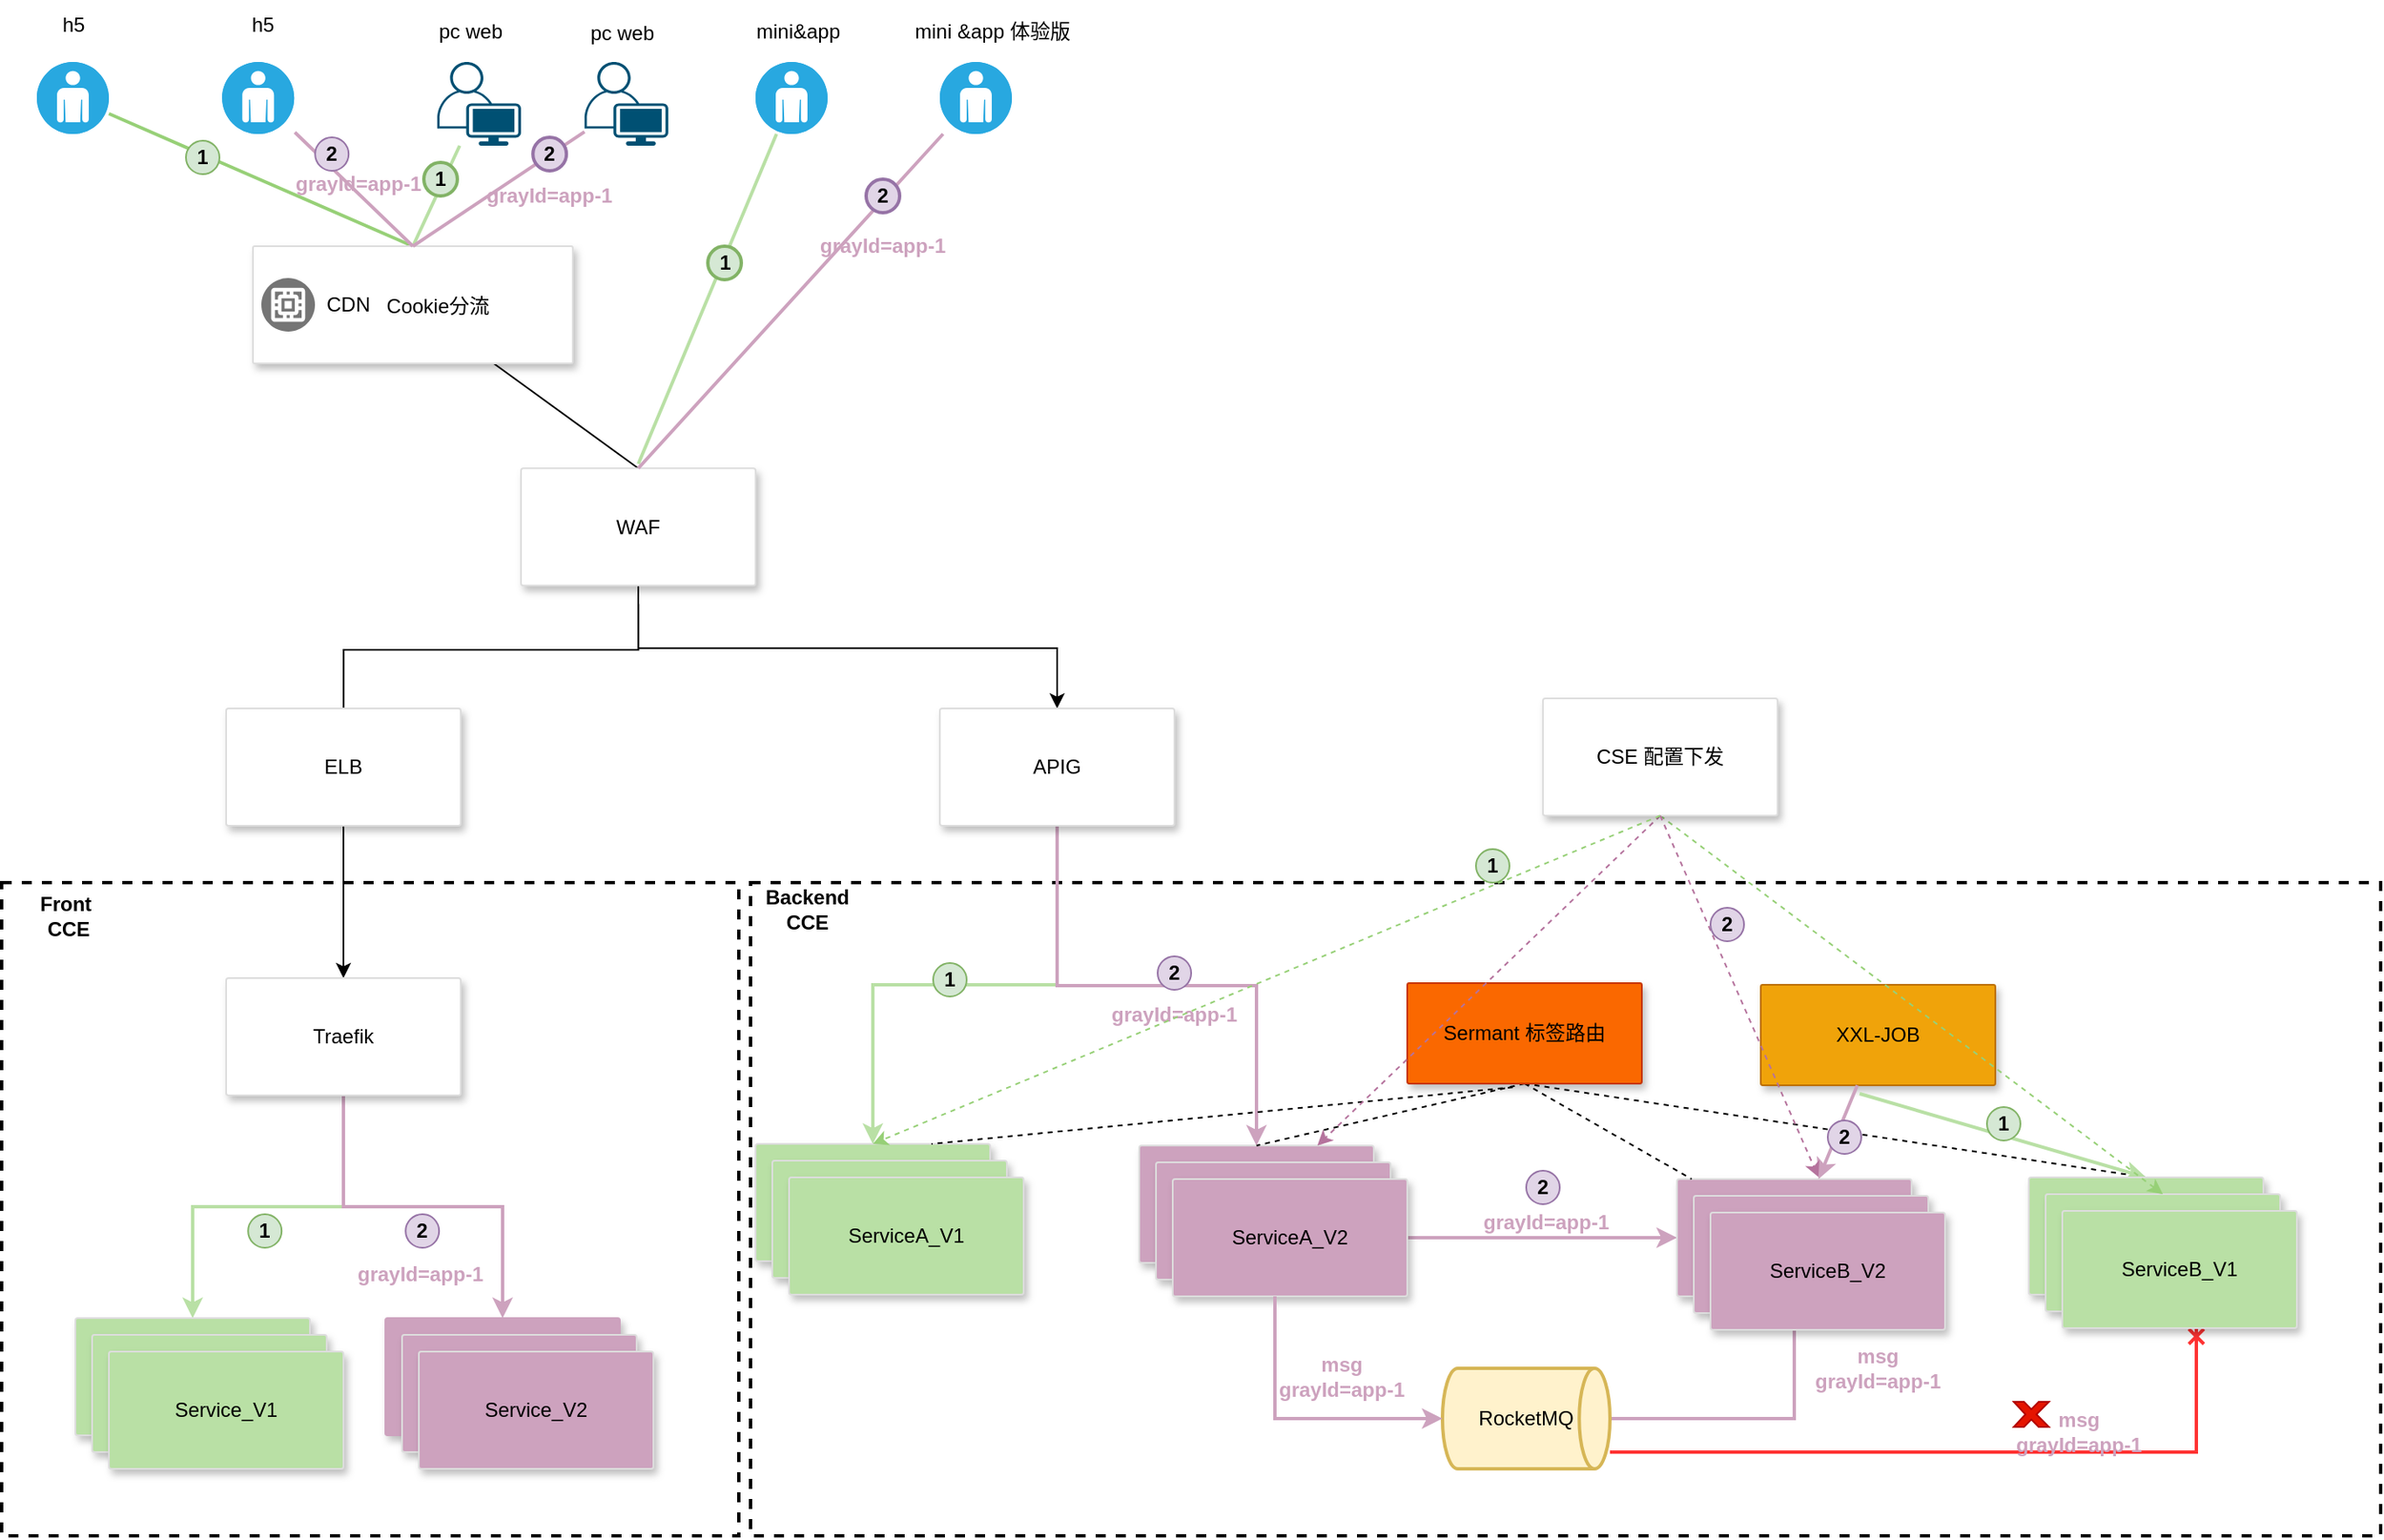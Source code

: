 <mxfile version="24.2.7" type="github">
  <diagram name="Page-1" id="tiHa4omzH0BSpX4AcXK8">
    <mxGraphModel dx="1060" dy="582" grid="1" gridSize="10" guides="1" tooltips="1" connect="1" arrows="1" fold="1" page="1" pageScale="1" pageWidth="850" pageHeight="1100" math="0" shadow="0">
      <root>
        <mxCell id="0" />
        <mxCell id="1" parent="0" />
        <mxCell id="6VxaLlo_b2UKYAiHiD4Z-92" value="" style="rounded=0;whiteSpace=wrap;html=1;dashed=1;strokeWidth=2;" vertex="1" parent="1">
          <mxGeometry x="467" y="530" width="973" height="390" as="geometry" />
        </mxCell>
        <mxCell id="6VxaLlo_b2UKYAiHiD4Z-131" value="XXL-JOB" style="whiteSpace=wrap;html=1;strokeColor=#BD7000;shadow=1;strokeWidth=1;rounded=1;arcSize=2;fillColor=#f0a30a;fontColor=#000000;" vertex="1" parent="1">
          <mxGeometry x="1070" y="591" width="140" height="60" as="geometry" />
        </mxCell>
        <mxCell id="6VxaLlo_b2UKYAiHiD4Z-86" value="" style="rounded=0;whiteSpace=wrap;html=1;dashed=1;strokeWidth=2;" vertex="1" parent="1">
          <mxGeometry x="20" y="530" width="440" height="390" as="geometry" />
        </mxCell>
        <mxCell id="6VxaLlo_b2UKYAiHiD4Z-48" style="rounded=0;orthogonalLoop=1;jettySize=auto;html=1;entryX=0.5;entryY=0;entryDx=0;entryDy=0;endArrow=none;endFill=0;strokeColor=#97D077;strokeWidth=2;" edge="1" parent="1" source="6VxaLlo_b2UKYAiHiD4Z-32" target="6VxaLlo_b2UKYAiHiD4Z-6">
          <mxGeometry relative="1" as="geometry" />
        </mxCell>
        <mxCell id="6VxaLlo_b2UKYAiHiD4Z-17" value="" style="rounded=0;orthogonalLoop=1;jettySize=auto;html=1;endArrow=none;endFill=0;entryX=0.5;entryY=0;entryDx=0;entryDy=0;" edge="1" parent="1" source="6VxaLlo_b2UKYAiHiD4Z-6" target="6VxaLlo_b2UKYAiHiD4Z-16">
          <mxGeometry relative="1" as="geometry" />
        </mxCell>
        <mxCell id="6VxaLlo_b2UKYAiHiD4Z-6" value="         Cookie分流" style="strokeColor=#dddddd;shadow=1;strokeWidth=1;rounded=1;absoluteArcSize=1;arcSize=2;" vertex="1" parent="1">
          <mxGeometry x="170" y="150" width="190.9" height="70" as="geometry" />
        </mxCell>
        <mxCell id="6VxaLlo_b2UKYAiHiD4Z-7" value="CDN" style="sketch=0;dashed=0;connectable=0;html=1;fillColor=#757575;strokeColor=none;shape=mxgraph.gcp2.google_network_edge_cache;part=1;labelPosition=right;verticalLabelPosition=middle;align=left;verticalAlign=middle;spacingLeft=5;fontSize=12;" vertex="1" parent="6VxaLlo_b2UKYAiHiD4Z-6">
          <mxGeometry y="0.5" width="32" height="32" relative="1" as="geometry">
            <mxPoint x="5" y="-16" as="offset" />
          </mxGeometry>
        </mxCell>
        <mxCell id="6VxaLlo_b2UKYAiHiD4Z-22" value="h5" style="text;html=1;align=center;verticalAlign=middle;whiteSpace=wrap;rounded=0;" vertex="1" parent="1">
          <mxGeometry x="146.1" y="3.1" width="60" height="30" as="geometry" />
        </mxCell>
        <mxCell id="6VxaLlo_b2UKYAiHiD4Z-23" value="pc web" style="text;html=1;align=center;verticalAlign=middle;whiteSpace=wrap;rounded=0;" vertex="1" parent="1">
          <mxGeometry x="270" y="7.1" width="60" height="30" as="geometry" />
        </mxCell>
        <mxCell id="6VxaLlo_b2UKYAiHiD4Z-24" value="mini&amp;amp;app" style="text;html=1;align=center;verticalAlign=middle;whiteSpace=wrap;rounded=0;" vertex="1" parent="1">
          <mxGeometry x="455.5" y="7.1" width="78.5" height="30" as="geometry" />
        </mxCell>
        <mxCell id="6VxaLlo_b2UKYAiHiD4Z-25" value="mini &amp;amp;app 体验版" style="text;html=1;align=center;verticalAlign=middle;whiteSpace=wrap;rounded=0;" vertex="1" parent="1">
          <mxGeometry x="556.5" y="7.1" width="108.5" height="30" as="geometry" />
        </mxCell>
        <mxCell id="6VxaLlo_b2UKYAiHiD4Z-37" style="edgeStyle=orthogonalEdgeStyle;rounded=0;orthogonalLoop=1;jettySize=auto;html=1;" edge="1" parent="1" source="6VxaLlo_b2UKYAiHiD4Z-16" target="6VxaLlo_b2UKYAiHiD4Z-36">
          <mxGeometry relative="1" as="geometry">
            <Array as="points">
              <mxPoint x="400" y="390" />
              <mxPoint x="650" y="390" />
            </Array>
          </mxGeometry>
        </mxCell>
        <mxCell id="6VxaLlo_b2UKYAiHiD4Z-47" style="edgeStyle=orthogonalEdgeStyle;rounded=0;orthogonalLoop=1;jettySize=auto;html=1;" edge="1" parent="1">
          <mxGeometry relative="1" as="geometry">
            <mxPoint x="400.091" y="363.6" as="sourcePoint" />
            <mxPoint x="224.091" y="437" as="targetPoint" />
            <Array as="points">
              <mxPoint x="400" y="391" />
              <mxPoint x="224" y="391" />
            </Array>
          </mxGeometry>
        </mxCell>
        <mxCell id="6VxaLlo_b2UKYAiHiD4Z-16" value="WAF" style="whiteSpace=wrap;html=1;strokeColor=#dddddd;shadow=1;strokeWidth=1;rounded=1;arcSize=2;glass=0;" vertex="1" parent="1">
          <mxGeometry x="330" y="282.6" width="140" height="70" as="geometry" />
        </mxCell>
        <mxCell id="6VxaLlo_b2UKYAiHiD4Z-55" style="rounded=0;orthogonalLoop=1;jettySize=auto;html=1;entryX=0.5;entryY=0;entryDx=0;entryDy=0;endArrow=none;endFill=0;strokeColor=#B9E0A5;strokeWidth=2;" edge="1" parent="1" source="6VxaLlo_b2UKYAiHiD4Z-28" target="6VxaLlo_b2UKYAiHiD4Z-6">
          <mxGeometry relative="1" as="geometry" />
        </mxCell>
        <mxCell id="6VxaLlo_b2UKYAiHiD4Z-28" value="" style="points=[[0.35,0,0],[0.98,0.51,0],[1,0.71,0],[0.67,1,0],[0,0.795,0],[0,0.65,0]];verticalLabelPosition=bottom;sketch=0;html=1;verticalAlign=top;aspect=fixed;align=center;pointerEvents=1;shape=mxgraph.cisco19.user;fillColor=#005073;strokeColor=none;" vertex="1" parent="1">
          <mxGeometry x="280" y="40" width="50" height="50" as="geometry" />
        </mxCell>
        <mxCell id="6VxaLlo_b2UKYAiHiD4Z-49" style="rounded=0;orthogonalLoop=1;jettySize=auto;html=1;entryX=0.5;entryY=0;entryDx=0;entryDy=0;endArrow=none;endFill=0;strokeColor=#CDA2BE;strokeWidth=2;" edge="1" parent="1" target="6VxaLlo_b2UKYAiHiD4Z-6">
          <mxGeometry relative="1" as="geometry">
            <mxPoint x="195" y="82" as="sourcePoint" />
          </mxGeometry>
        </mxCell>
        <mxCell id="6VxaLlo_b2UKYAiHiD4Z-29" value="" style="fillColor=#28A8E0;verticalLabelPosition=bottom;sketch=0;html=1;strokeColor=#ffffff;verticalAlign=top;align=center;points=[[0.145,0.145,0],[0.5,0,0],[0.855,0.145,0],[1,0.5,0],[0.855,0.855,0],[0.5,1,0],[0.145,0.855,0],[0,0.5,0]];pointerEvents=1;shape=mxgraph.cisco_safe.compositeIcon;bgIcon=ellipse;resIcon=mxgraph.cisco_safe.capability.user;" vertex="1" parent="1">
          <mxGeometry x="151.6" y="40" width="43" height="43" as="geometry" />
        </mxCell>
        <mxCell id="6VxaLlo_b2UKYAiHiD4Z-66" style="rounded=0;orthogonalLoop=1;jettySize=auto;html=1;endArrow=none;endFill=0;strokeColor=#B9E0A5;strokeWidth=2;" edge="1" parent="1" source="6VxaLlo_b2UKYAiHiD4Z-30">
          <mxGeometry relative="1" as="geometry">
            <mxPoint x="400" y="280" as="targetPoint" />
          </mxGeometry>
        </mxCell>
        <mxCell id="6VxaLlo_b2UKYAiHiD4Z-30" value="" style="fillColor=#28A8E0;verticalLabelPosition=bottom;sketch=0;html=1;strokeColor=#ffffff;verticalAlign=top;align=center;points=[[0.145,0.145,0],[0.5,0,0],[0.855,0.145,0],[1,0.5,0],[0.855,0.855,0],[0.5,1,0],[0.145,0.855,0],[0,0.5,0]];pointerEvents=1;shape=mxgraph.cisco_safe.compositeIcon;bgIcon=ellipse;resIcon=mxgraph.cisco_safe.capability.user;" vertex="1" parent="1">
          <mxGeometry x="470" y="40" width="43" height="43" as="geometry" />
        </mxCell>
        <mxCell id="6VxaLlo_b2UKYAiHiD4Z-67" style="rounded=0;orthogonalLoop=1;jettySize=auto;html=1;entryX=0.5;entryY=0;entryDx=0;entryDy=0;endArrow=none;endFill=0;strokeColor=#CDA2BE;strokeWidth=2;" edge="1" parent="1" source="6VxaLlo_b2UKYAiHiD4Z-31" target="6VxaLlo_b2UKYAiHiD4Z-16">
          <mxGeometry relative="1" as="geometry" />
        </mxCell>
        <mxCell id="6VxaLlo_b2UKYAiHiD4Z-31" value="" style="fillColor=#28A8E0;verticalLabelPosition=bottom;sketch=0;html=1;strokeColor=#ffffff;verticalAlign=top;align=center;points=[[0.145,0.145,0],[0.5,0,0],[0.855,0.145,0],[1,0.5,0],[0.855,0.855,0],[0.5,1,0],[0.145,0.855,0],[0,0.5,0]];pointerEvents=1;shape=mxgraph.cisco_safe.compositeIcon;bgIcon=ellipse;resIcon=mxgraph.cisco_safe.capability.user;" vertex="1" parent="1">
          <mxGeometry x="580" y="40" width="43" height="43" as="geometry" />
        </mxCell>
        <mxCell id="6VxaLlo_b2UKYAiHiD4Z-32" value="" style="fillColor=#28A8E0;verticalLabelPosition=bottom;sketch=0;html=1;strokeColor=#ffffff;verticalAlign=top;align=center;points=[[0.145,0.145,0],[0.5,0,0],[0.855,0.145,0],[1,0.5,0],[0.855,0.855,0],[0.5,1,0],[0.145,0.855,0],[0,0.5,0]];pointerEvents=1;shape=mxgraph.cisco_safe.compositeIcon;bgIcon=ellipse;resIcon=mxgraph.cisco_safe.capability.user;" vertex="1" parent="1">
          <mxGeometry x="41" y="40" width="43" height="43" as="geometry" />
        </mxCell>
        <mxCell id="6VxaLlo_b2UKYAiHiD4Z-56" style="rounded=0;orthogonalLoop=1;jettySize=auto;html=1;entryX=0.5;entryY=0;entryDx=0;entryDy=0;endArrow=none;endFill=0;strokeColor=#CDA2BE;strokeWidth=2;" edge="1" parent="1" source="6VxaLlo_b2UKYAiHiD4Z-33" target="6VxaLlo_b2UKYAiHiD4Z-6">
          <mxGeometry relative="1" as="geometry" />
        </mxCell>
        <mxCell id="6VxaLlo_b2UKYAiHiD4Z-33" value="" style="points=[[0.35,0,0],[0.98,0.51,0],[1,0.71,0],[0.67,1,0],[0,0.795,0],[0,0.65,0]];verticalLabelPosition=bottom;sketch=0;html=1;verticalAlign=top;aspect=fixed;align=center;pointerEvents=1;shape=mxgraph.cisco19.user;fillColor=#005073;strokeColor=none;" vertex="1" parent="1">
          <mxGeometry x="367.9" y="40" width="50" height="50" as="geometry" />
        </mxCell>
        <mxCell id="6VxaLlo_b2UKYAiHiD4Z-34" value="h5" style="text;html=1;align=center;verticalAlign=middle;whiteSpace=wrap;rounded=0;" vertex="1" parent="1">
          <mxGeometry x="32.5" y="3.1" width="60" height="30" as="geometry" />
        </mxCell>
        <mxCell id="6VxaLlo_b2UKYAiHiD4Z-35" value="pc web" style="text;html=1;align=center;verticalAlign=middle;whiteSpace=wrap;rounded=0;" vertex="1" parent="1">
          <mxGeometry x="350.9" y="8.1" width="79.1" height="30" as="geometry" />
        </mxCell>
        <mxCell id="6VxaLlo_b2UKYAiHiD4Z-82" value="" style="edgeStyle=orthogonalEdgeStyle;rounded=0;orthogonalLoop=1;jettySize=auto;html=1;strokeColor=#B9E0A5;strokeWidth=2;" edge="1" parent="1" source="6VxaLlo_b2UKYAiHiD4Z-36" target="6VxaLlo_b2UKYAiHiD4Z-81">
          <mxGeometry relative="1" as="geometry" />
        </mxCell>
        <mxCell id="6VxaLlo_b2UKYAiHiD4Z-100" style="edgeStyle=orthogonalEdgeStyle;rounded=0;orthogonalLoop=1;jettySize=auto;html=1;entryX=0.5;entryY=0;entryDx=0;entryDy=0;strokeColor=#CDA2BE;strokeWidth=2;" edge="1" parent="1" source="6VxaLlo_b2UKYAiHiD4Z-36" target="6VxaLlo_b2UKYAiHiD4Z-84">
          <mxGeometry relative="1" as="geometry" />
        </mxCell>
        <mxCell id="6VxaLlo_b2UKYAiHiD4Z-36" value="APIG" style="whiteSpace=wrap;html=1;strokeColor=#dddddd;shadow=1;strokeWidth=1;rounded=1;arcSize=2;" vertex="1" parent="1">
          <mxGeometry x="580" y="426" width="140" height="70" as="geometry" />
        </mxCell>
        <mxCell id="6VxaLlo_b2UKYAiHiD4Z-40" value="" style="edgeStyle=orthogonalEdgeStyle;rounded=0;orthogonalLoop=1;jettySize=auto;html=1;" edge="1" parent="1" source="6VxaLlo_b2UKYAiHiD4Z-38" target="6VxaLlo_b2UKYAiHiD4Z-39">
          <mxGeometry relative="1" as="geometry" />
        </mxCell>
        <mxCell id="6VxaLlo_b2UKYAiHiD4Z-38" value="ELB" style="whiteSpace=wrap;html=1;strokeColor=#dddddd;shadow=1;strokeWidth=1;rounded=1;arcSize=2;" vertex="1" parent="1">
          <mxGeometry x="154.0" y="426" width="140" height="70" as="geometry" />
        </mxCell>
        <mxCell id="6VxaLlo_b2UKYAiHiD4Z-42" value="" style="edgeStyle=orthogonalEdgeStyle;rounded=0;orthogonalLoop=1;jettySize=auto;html=1;strokeColor=#B9E0A5;strokeWidth=2;" edge="1" parent="1" source="6VxaLlo_b2UKYAiHiD4Z-39" target="6VxaLlo_b2UKYAiHiD4Z-41">
          <mxGeometry relative="1" as="geometry" />
        </mxCell>
        <mxCell id="6VxaLlo_b2UKYAiHiD4Z-46" style="edgeStyle=orthogonalEdgeStyle;rounded=0;orthogonalLoop=1;jettySize=auto;html=1;strokeColor=#CDA2BE;strokeWidth=2;" edge="1" parent="1" source="6VxaLlo_b2UKYAiHiD4Z-39" target="6VxaLlo_b2UKYAiHiD4Z-43">
          <mxGeometry relative="1" as="geometry" />
        </mxCell>
        <mxCell id="6VxaLlo_b2UKYAiHiD4Z-39" value="Traefik" style="whiteSpace=wrap;html=1;strokeColor=#dddddd;shadow=1;strokeWidth=1;rounded=1;arcSize=2;" vertex="1" parent="1">
          <mxGeometry x="154" y="587" width="140" height="70" as="geometry" />
        </mxCell>
        <mxCell id="6VxaLlo_b2UKYAiHiD4Z-41" value="Service_V1" style="whiteSpace=wrap;html=1;strokeColor=#dddddd;shadow=1;strokeWidth=1;rounded=1;arcSize=2;fillColor=#B9E0A5;" vertex="1" parent="1">
          <mxGeometry x="64" y="790" width="140" height="70" as="geometry" />
        </mxCell>
        <mxCell id="6VxaLlo_b2UKYAiHiD4Z-43" value="Service_V2" style="whiteSpace=wrap;html=1;strokeColor=#CDA2BE;shadow=1;strokeWidth=1;rounded=1;arcSize=2;fillColor=#CDA2BE;" vertex="1" parent="1">
          <mxGeometry x="249" y="790" width="140" height="70" as="geometry" />
        </mxCell>
        <mxCell id="6VxaLlo_b2UKYAiHiD4Z-53" value="&lt;b&gt;1&lt;/b&gt;" style="ellipse;whiteSpace=wrap;html=1;aspect=fixed;fillColor=#d5e8d4;strokeColor=#82b366;" vertex="1" parent="1">
          <mxGeometry x="130" y="87" width="20" height="20" as="geometry" />
        </mxCell>
        <mxCell id="6VxaLlo_b2UKYAiHiD4Z-54" value="&lt;b&gt;2&lt;/b&gt;" style="ellipse;whiteSpace=wrap;html=1;aspect=fixed;fillColor=#e1d5e7;strokeColor=#9673a6;" vertex="1" parent="1">
          <mxGeometry x="207.1" y="85" width="20" height="20" as="geometry" />
        </mxCell>
        <mxCell id="6VxaLlo_b2UKYAiHiD4Z-60" value="&lt;b&gt;1&lt;/b&gt;" style="ellipse;whiteSpace=wrap;html=1;aspect=fixed;fillColor=#d5e8d4;strokeColor=#82b366;strokeWidth=2;" vertex="1" parent="1">
          <mxGeometry x="272" y="100" width="20" height="20" as="geometry" />
        </mxCell>
        <mxCell id="6VxaLlo_b2UKYAiHiD4Z-63" value="&lt;b&gt;2&lt;/b&gt;" style="ellipse;whiteSpace=wrap;html=1;aspect=fixed;fillColor=#e1d5e7;strokeColor=#9673a6;strokeWidth=2;" vertex="1" parent="1">
          <mxGeometry x="337.1" y="85" width="20" height="20" as="geometry" />
        </mxCell>
        <mxCell id="6VxaLlo_b2UKYAiHiD4Z-69" value="&lt;b&gt;&lt;font color=&quot;#cda2be&quot;&gt;grayId=app-1&lt;/font&gt;&lt;/b&gt;" style="text;html=1;align=center;verticalAlign=middle;whiteSpace=wrap;rounded=0;strokeWidth=2;" vertex="1" parent="1">
          <mxGeometry x="297.1" y="105.0" width="100" height="30" as="geometry" />
        </mxCell>
        <mxCell id="6VxaLlo_b2UKYAiHiD4Z-70" value="&lt;b&gt;&lt;font color=&quot;#cda2be&quot;&gt;grayId=app-1&lt;/font&gt;&lt;/b&gt;" style="text;html=1;align=center;verticalAlign=middle;whiteSpace=wrap;rounded=0;" vertex="1" parent="1">
          <mxGeometry x="183" y="98.0" width="100" height="30" as="geometry" />
        </mxCell>
        <mxCell id="6VxaLlo_b2UKYAiHiD4Z-72" value="&lt;b&gt;1&lt;/b&gt;" style="ellipse;whiteSpace=wrap;html=1;aspect=fixed;fillColor=#d5e8d4;strokeColor=#82b366;strokeWidth=2;" vertex="1" parent="1">
          <mxGeometry x="441.5" y="150" width="20" height="20" as="geometry" />
        </mxCell>
        <mxCell id="6VxaLlo_b2UKYAiHiD4Z-74" value="&lt;b&gt;2&lt;/b&gt;" style="ellipse;whiteSpace=wrap;html=1;aspect=fixed;fillColor=#e1d5e7;strokeColor=#9673a6;strokeWidth=2;" vertex="1" parent="1">
          <mxGeometry x="536" y="110" width="20" height="20" as="geometry" />
        </mxCell>
        <mxCell id="6VxaLlo_b2UKYAiHiD4Z-77" value="&lt;b&gt;&lt;font color=&quot;#cda2be&quot;&gt;grayId=app-1&lt;/font&gt;&lt;/b&gt;" style="text;html=1;align=center;verticalAlign=middle;whiteSpace=wrap;rounded=0;strokeWidth=2;" vertex="1" parent="1">
          <mxGeometry x="496" y="135.0" width="100" height="30" as="geometry" />
        </mxCell>
        <mxCell id="6VxaLlo_b2UKYAiHiD4Z-78" value="&lt;b&gt;1&lt;/b&gt;" style="ellipse;whiteSpace=wrap;html=1;aspect=fixed;fillColor=#d5e8d4;strokeColor=#82b366;" vertex="1" parent="1">
          <mxGeometry x="167.1" y="728" width="20" height="20" as="geometry" />
        </mxCell>
        <mxCell id="6VxaLlo_b2UKYAiHiD4Z-79" value="&lt;b&gt;2&lt;/b&gt;" style="ellipse;whiteSpace=wrap;html=1;aspect=fixed;fillColor=#e1d5e7;strokeColor=#9673a6;" vertex="1" parent="1">
          <mxGeometry x="261.1" y="728" width="20" height="20" as="geometry" />
        </mxCell>
        <mxCell id="6VxaLlo_b2UKYAiHiD4Z-80" value="&lt;b&gt;&lt;font color=&quot;#cda2be&quot;&gt;grayId=app-1&lt;/font&gt;&lt;/b&gt;" style="text;html=1;align=center;verticalAlign=middle;whiteSpace=wrap;rounded=0;" vertex="1" parent="1">
          <mxGeometry x="220" y="749" width="100" height="30" as="geometry" />
        </mxCell>
        <mxCell id="6VxaLlo_b2UKYAiHiD4Z-81" value="Service_V1" style="whiteSpace=wrap;html=1;strokeColor=#dddddd;shadow=1;strokeWidth=1;rounded=1;arcSize=2;fillColor=#B9E0A5;" vertex="1" parent="1">
          <mxGeometry x="470" y="686" width="140" height="70" as="geometry" />
        </mxCell>
        <mxCell id="6VxaLlo_b2UKYAiHiD4Z-84" value="Service_V2" style="whiteSpace=wrap;html=1;strokeColor=#dddddd;shadow=1;strokeWidth=1;rounded=1;arcSize=2;fillColor=#CDA2BE;" vertex="1" parent="1">
          <mxGeometry x="699" y="687" width="140" height="70" as="geometry" />
        </mxCell>
        <mxCell id="6VxaLlo_b2UKYAiHiD4Z-87" value="Service_V1" style="whiteSpace=wrap;html=1;strokeColor=#dddddd;shadow=1;strokeWidth=1;rounded=1;arcSize=2;fillColor=#B9E0A5;" vertex="1" parent="1">
          <mxGeometry x="74" y="800" width="140" height="70" as="geometry" />
        </mxCell>
        <mxCell id="6VxaLlo_b2UKYAiHiD4Z-88" value="Service_V1" style="whiteSpace=wrap;html=1;strokeColor=#dddddd;shadow=1;strokeWidth=1;rounded=1;arcSize=2;fillColor=#B9E0A5;" vertex="1" parent="1">
          <mxGeometry x="84" y="810" width="140" height="70" as="geometry" />
        </mxCell>
        <mxCell id="6VxaLlo_b2UKYAiHiD4Z-89" value="Service_V2" style="whiteSpace=wrap;html=1;strokeColor=#dddddd;shadow=1;strokeWidth=1;rounded=1;arcSize=2;fillColor=#CDA2BE;" vertex="1" parent="1">
          <mxGeometry x="259" y="800" width="140" height="70" as="geometry" />
        </mxCell>
        <mxCell id="6VxaLlo_b2UKYAiHiD4Z-90" value="Service_V2" style="whiteSpace=wrap;html=1;strokeColor=#dddddd;shadow=1;strokeWidth=1;rounded=1;arcSize=2;fillColor=#CDA2BE;" vertex="1" parent="1">
          <mxGeometry x="269" y="810" width="140" height="70" as="geometry" />
        </mxCell>
        <mxCell id="6VxaLlo_b2UKYAiHiD4Z-91" value="&lt;b&gt;Front&amp;nbsp;&lt;/b&gt;&lt;div&gt;&lt;b&gt;CCE&lt;/b&gt;&lt;/div&gt;" style="text;html=1;align=center;verticalAlign=middle;whiteSpace=wrap;rounded=0;" vertex="1" parent="1">
          <mxGeometry x="19.5" y="535" width="80" height="30" as="geometry" />
        </mxCell>
        <mxCell id="6VxaLlo_b2UKYAiHiD4Z-94" value="Service_V1" style="whiteSpace=wrap;html=1;strokeColor=#dddddd;shadow=1;strokeWidth=1;rounded=1;arcSize=2;fillColor=#B9E0A5;" vertex="1" parent="1">
          <mxGeometry x="480" y="696" width="140" height="70" as="geometry" />
        </mxCell>
        <mxCell id="6VxaLlo_b2UKYAiHiD4Z-130" style="edgeStyle=orthogonalEdgeStyle;rounded=0;orthogonalLoop=1;jettySize=auto;html=1;strokeColor=#FF3333;endArrow=cross;endFill=0;strokeWidth=2;" edge="1" parent="1" source="6VxaLlo_b2UKYAiHiD4Z-114">
          <mxGeometry relative="1" as="geometry">
            <mxPoint x="1330" y="810" as="targetPoint" />
            <Array as="points">
              <mxPoint x="1330" y="870" />
              <mxPoint x="1330" y="741" />
            </Array>
          </mxGeometry>
        </mxCell>
        <mxCell id="6VxaLlo_b2UKYAiHiD4Z-95" value="ServiceA_V1" style="whiteSpace=wrap;html=1;strokeColor=#dddddd;shadow=1;strokeWidth=1;rounded=1;arcSize=2;fillColor=#B9E0A5;" vertex="1" parent="1">
          <mxGeometry x="490" y="706" width="140" height="70" as="geometry" />
        </mxCell>
        <mxCell id="6VxaLlo_b2UKYAiHiD4Z-96" value="Service_V2" style="whiteSpace=wrap;html=1;strokeColor=#dddddd;shadow=1;strokeWidth=1;rounded=1;arcSize=2;fillColor=#CDA2BE;" vertex="1" parent="1">
          <mxGeometry x="709" y="697" width="140" height="70" as="geometry" />
        </mxCell>
        <mxCell id="6VxaLlo_b2UKYAiHiD4Z-107" style="rounded=0;orthogonalLoop=1;jettySize=auto;html=1;strokeColor=#CDA2BE;strokeWidth=2;" edge="1" parent="1" source="6VxaLlo_b2UKYAiHiD4Z-97" target="6VxaLlo_b2UKYAiHiD4Z-106">
          <mxGeometry relative="1" as="geometry" />
        </mxCell>
        <mxCell id="6VxaLlo_b2UKYAiHiD4Z-97" value="ServiceA_V2" style="whiteSpace=wrap;html=1;strokeColor=#dddddd;shadow=1;strokeWidth=1;rounded=1;arcSize=2;fillColor=#CDA2BE;" vertex="1" parent="1">
          <mxGeometry x="719" y="707" width="140" height="70" as="geometry" />
        </mxCell>
        <mxCell id="6VxaLlo_b2UKYAiHiD4Z-98" value="&lt;b&gt;Backend CCE&lt;/b&gt;" style="text;html=1;align=center;verticalAlign=middle;whiteSpace=wrap;rounded=0;" vertex="1" parent="1">
          <mxGeometry x="461" y="531" width="80" height="30" as="geometry" />
        </mxCell>
        <mxCell id="6VxaLlo_b2UKYAiHiD4Z-101" value="&lt;b&gt;1&lt;/b&gt;" style="ellipse;whiteSpace=wrap;html=1;aspect=fixed;fillColor=#d5e8d4;strokeColor=#82b366;" vertex="1" parent="1">
          <mxGeometry x="576" y="578" width="20" height="20" as="geometry" />
        </mxCell>
        <mxCell id="6VxaLlo_b2UKYAiHiD4Z-104" value="&lt;b&gt;2&lt;/b&gt;" style="ellipse;whiteSpace=wrap;html=1;aspect=fixed;fillColor=#e1d5e7;strokeColor=#9673a6;" vertex="1" parent="1">
          <mxGeometry x="710" y="574" width="20" height="20" as="geometry" />
        </mxCell>
        <mxCell id="6VxaLlo_b2UKYAiHiD4Z-105" value="&lt;b&gt;&lt;font color=&quot;#cda2be&quot;&gt;grayId=app-1&lt;/font&gt;&lt;/b&gt;" style="text;html=1;align=center;verticalAlign=middle;whiteSpace=wrap;rounded=0;" vertex="1" parent="1">
          <mxGeometry x="670" y="594" width="100" height="30" as="geometry" />
        </mxCell>
        <mxCell id="6VxaLlo_b2UKYAiHiD4Z-106" value="ServiceB_V2" style="whiteSpace=wrap;html=1;strokeColor=#dddddd;shadow=1;strokeWidth=1;rounded=1;arcSize=2;fillColor=#CDA2BE;" vertex="1" parent="1">
          <mxGeometry x="1020" y="707" width="140" height="70" as="geometry" />
        </mxCell>
        <mxCell id="6VxaLlo_b2UKYAiHiD4Z-108" value="&lt;b&gt;&lt;font color=&quot;#cda2be&quot;&gt;grayId=app-1&lt;/font&gt;&lt;/b&gt;" style="text;html=1;align=center;verticalAlign=middle;whiteSpace=wrap;rounded=0;" vertex="1" parent="1">
          <mxGeometry x="892" y="718" width="100" height="30" as="geometry" />
        </mxCell>
        <mxCell id="6VxaLlo_b2UKYAiHiD4Z-111" style="rounded=0;orthogonalLoop=1;jettySize=auto;html=1;entryX=0.75;entryY=0;entryDx=0;entryDy=0;exitX=0.45;exitY=1.036;exitDx=0;exitDy=0;exitPerimeter=0;endArrow=none;endFill=0;dashed=1;" edge="1" parent="1" source="6VxaLlo_b2UKYAiHiD4Z-110" target="6VxaLlo_b2UKYAiHiD4Z-81">
          <mxGeometry relative="1" as="geometry" />
        </mxCell>
        <mxCell id="6VxaLlo_b2UKYAiHiD4Z-112" style="rounded=0;orthogonalLoop=1;jettySize=auto;html=1;entryX=0.5;entryY=0;entryDx=0;entryDy=0;exitX=0.5;exitY=1;exitDx=0;exitDy=0;endArrow=none;endFill=0;dashed=1;" edge="1" parent="1" source="6VxaLlo_b2UKYAiHiD4Z-110" target="6VxaLlo_b2UKYAiHiD4Z-84">
          <mxGeometry relative="1" as="geometry" />
        </mxCell>
        <mxCell id="6VxaLlo_b2UKYAiHiD4Z-113" style="rounded=0;orthogonalLoop=1;jettySize=auto;html=1;endArrow=none;endFill=0;exitX=0.5;exitY=1;exitDx=0;exitDy=0;dashed=1;" edge="1" parent="1" source="6VxaLlo_b2UKYAiHiD4Z-110" target="6VxaLlo_b2UKYAiHiD4Z-106">
          <mxGeometry relative="1" as="geometry" />
        </mxCell>
        <mxCell id="6VxaLlo_b2UKYAiHiD4Z-147" style="rounded=0;orthogonalLoop=1;jettySize=auto;html=1;entryX=0.5;entryY=0;entryDx=0;entryDy=0;exitX=0.5;exitY=1;exitDx=0;exitDy=0;dashed=1;" edge="1" parent="1" source="6VxaLlo_b2UKYAiHiD4Z-110" target="6VxaLlo_b2UKYAiHiD4Z-142">
          <mxGeometry relative="1" as="geometry" />
        </mxCell>
        <mxCell id="6VxaLlo_b2UKYAiHiD4Z-110" value="Sermant 标签路由" style="whiteSpace=wrap;html=1;strokeColor=#C73500;shadow=1;strokeWidth=1;rounded=1;arcSize=2;fillColor=#fa6800;fontColor=#000000;" vertex="1" parent="1">
          <mxGeometry x="859" y="590" width="140" height="60" as="geometry" />
        </mxCell>
        <mxCell id="6VxaLlo_b2UKYAiHiD4Z-126" style="edgeStyle=orthogonalEdgeStyle;rounded=0;orthogonalLoop=1;jettySize=auto;html=1;entryX=0.5;entryY=1;entryDx=0;entryDy=0;strokeColor=#CDA2BE;strokeWidth=2;" edge="1" parent="1" source="6VxaLlo_b2UKYAiHiD4Z-114" target="6VxaLlo_b2UKYAiHiD4Z-106">
          <mxGeometry relative="1" as="geometry" />
        </mxCell>
        <mxCell id="6VxaLlo_b2UKYAiHiD4Z-114" value="RocketMQ" style="strokeWidth=2;html=1;shape=mxgraph.flowchart.direct_data;whiteSpace=wrap;fillColor=#fff2cc;strokeColor=#d6b656;" vertex="1" parent="1">
          <mxGeometry x="880" y="820" width="100" height="60" as="geometry" />
        </mxCell>
        <mxCell id="6VxaLlo_b2UKYAiHiD4Z-116" value="&lt;b&gt;&lt;font color=&quot;#cda2be&quot;&gt;msg&lt;/font&gt;&lt;/b&gt;&lt;div&gt;&lt;b&gt;&lt;font color=&quot;#cda2be&quot;&gt;grayId=app-1&lt;/font&gt;&lt;/b&gt;&lt;/div&gt;" style="text;html=1;align=center;verticalAlign=middle;whiteSpace=wrap;rounded=0;" vertex="1" parent="1">
          <mxGeometry x="1210" y="843" width="100" height="30" as="geometry" />
        </mxCell>
        <mxCell id="6VxaLlo_b2UKYAiHiD4Z-122" value="&lt;b&gt;&lt;font color=&quot;#cda2be&quot;&gt;msg&lt;/font&gt;&lt;/b&gt;&lt;div&gt;&lt;b&gt;&lt;font color=&quot;#cda2be&quot;&gt;grayId=app-1&lt;/font&gt;&lt;/b&gt;&lt;/div&gt;" style="text;html=1;align=center;verticalAlign=middle;whiteSpace=wrap;rounded=0;" vertex="1" parent="1">
          <mxGeometry x="770" y="810" width="100" height="30" as="geometry" />
        </mxCell>
        <mxCell id="6VxaLlo_b2UKYAiHiD4Z-125" style="edgeStyle=orthogonalEdgeStyle;rounded=0;orthogonalLoop=1;jettySize=auto;html=1;entryX=0;entryY=0.5;entryDx=0;entryDy=0;entryPerimeter=0;strokeColor=#CDA2BE;strokeWidth=2;" edge="1" parent="1" source="6VxaLlo_b2UKYAiHiD4Z-97" target="6VxaLlo_b2UKYAiHiD4Z-114">
          <mxGeometry relative="1" as="geometry">
            <Array as="points">
              <mxPoint x="780" y="850" />
            </Array>
          </mxGeometry>
        </mxCell>
        <mxCell id="6VxaLlo_b2UKYAiHiD4Z-127" value="&lt;b&gt;2&lt;/b&gt;" style="ellipse;whiteSpace=wrap;html=1;aspect=fixed;fillColor=#e1d5e7;strokeColor=#9673a6;" vertex="1" parent="1">
          <mxGeometry x="930" y="702" width="20" height="20" as="geometry" />
        </mxCell>
        <mxCell id="6VxaLlo_b2UKYAiHiD4Z-129" value="&lt;b&gt;&lt;font color=&quot;#cda2be&quot;&gt;msg&lt;/font&gt;&lt;/b&gt;&lt;div&gt;&lt;b&gt;&lt;font color=&quot;#cda2be&quot;&gt;grayId=app-1&lt;/font&gt;&lt;/b&gt;&lt;/div&gt;" style="text;html=1;align=center;verticalAlign=middle;whiteSpace=wrap;rounded=0;" vertex="1" parent="1">
          <mxGeometry x="1090" y="805" width="100" height="30" as="geometry" />
        </mxCell>
        <mxCell id="6VxaLlo_b2UKYAiHiD4Z-134" style="rounded=1;orthogonalLoop=1;jettySize=auto;html=1;strokeColor=#CDA2BE;curved=0;strokeWidth=2;" edge="1" parent="1" source="6VxaLlo_b2UKYAiHiD4Z-131" target="6VxaLlo_b2UKYAiHiD4Z-106">
          <mxGeometry relative="1" as="geometry" />
        </mxCell>
        <mxCell id="6VxaLlo_b2UKYAiHiD4Z-139" style="rounded=0;orthogonalLoop=1;jettySize=auto;html=1;entryX=0.5;entryY=0;entryDx=0;entryDy=0;strokeColor=#B9E0A5;strokeWidth=2;" edge="1" parent="1" target="6VxaLlo_b2UKYAiHiD4Z-142">
          <mxGeometry relative="1" as="geometry">
            <mxPoint x="1129" y="656" as="sourcePoint" />
            <mxPoint x="559" y="702" as="targetPoint" />
          </mxGeometry>
        </mxCell>
        <mxCell id="6VxaLlo_b2UKYAiHiD4Z-135" value="" style="shape=image;html=1;verticalAlign=top;verticalLabelPosition=bottom;labelBackgroundColor=#ffffff;imageAspect=0;aspect=fixed;image=https://cdn3.iconfinder.com/data/icons/flat-actions-icons-9/512/Tick_Mark-128.png" vertex="1" parent="1">
          <mxGeometry x="779" y="801" width="24" height="24" as="geometry" />
        </mxCell>
        <mxCell id="6VxaLlo_b2UKYAiHiD4Z-137" value="" style="shape=image;html=1;verticalAlign=top;verticalLabelPosition=bottom;labelBackgroundColor=#ffffff;imageAspect=0;aspect=fixed;image=https://cdn3.iconfinder.com/data/icons/flat-actions-icons-9/512/Tick_Mark-128.png" vertex="1" parent="1">
          <mxGeometry x="1095" y="796" width="24" height="24" as="geometry" />
        </mxCell>
        <mxCell id="6VxaLlo_b2UKYAiHiD4Z-138" value="" style="verticalLabelPosition=bottom;verticalAlign=top;html=1;shape=mxgraph.basic.x;fillColor=#e51400;fontColor=#ffffff;strokeColor=#B20000;" vertex="1" parent="1">
          <mxGeometry x="1221" y="840" width="21" height="15" as="geometry" />
        </mxCell>
        <mxCell id="6VxaLlo_b2UKYAiHiD4Z-140" value="&lt;b&gt;1&lt;/b&gt;" style="ellipse;whiteSpace=wrap;html=1;aspect=fixed;fillColor=#d5e8d4;strokeColor=#82b366;" vertex="1" parent="1">
          <mxGeometry x="1205" y="664" width="20" height="20" as="geometry" />
        </mxCell>
        <mxCell id="6VxaLlo_b2UKYAiHiD4Z-141" value="&lt;b&gt;2&lt;/b&gt;" style="ellipse;whiteSpace=wrap;html=1;aspect=fixed;fillColor=#e1d5e7;strokeColor=#9673a6;" vertex="1" parent="1">
          <mxGeometry x="1110" y="672" width="20" height="20" as="geometry" />
        </mxCell>
        <mxCell id="6VxaLlo_b2UKYAiHiD4Z-142" value="ServiceB_V1" style="whiteSpace=wrap;html=1;strokeColor=#dddddd;shadow=1;strokeWidth=1;rounded=1;arcSize=2;fillColor=#B9E0A5;" vertex="1" parent="1">
          <mxGeometry x="1230" y="706" width="140" height="70" as="geometry" />
        </mxCell>
        <mxCell id="6VxaLlo_b2UKYAiHiD4Z-143" value="ServiceB_V2" style="whiteSpace=wrap;html=1;strokeColor=#dddddd;shadow=1;strokeWidth=1;rounded=1;arcSize=2;fillColor=#CDA2BE;" vertex="1" parent="1">
          <mxGeometry x="1030" y="717" width="140" height="70" as="geometry" />
        </mxCell>
        <mxCell id="6VxaLlo_b2UKYAiHiD4Z-144" value="ServiceB_V2" style="whiteSpace=wrap;html=1;strokeColor=#dddddd;shadow=1;strokeWidth=1;rounded=1;arcSize=2;fillColor=#CDA2BE;" vertex="1" parent="1">
          <mxGeometry x="1040" y="727" width="140" height="70" as="geometry" />
        </mxCell>
        <mxCell id="6VxaLlo_b2UKYAiHiD4Z-145" value="ServiceB_V1" style="whiteSpace=wrap;html=1;strokeColor=#dddddd;shadow=1;strokeWidth=1;rounded=1;arcSize=2;fillColor=#B9E0A5;" vertex="1" parent="1">
          <mxGeometry x="1240" y="716" width="140" height="70" as="geometry" />
        </mxCell>
        <mxCell id="6VxaLlo_b2UKYAiHiD4Z-146" value="ServiceB_V1" style="whiteSpace=wrap;html=1;strokeColor=#dddddd;shadow=1;strokeWidth=1;rounded=1;arcSize=2;fillColor=#B9E0A5;" vertex="1" parent="1">
          <mxGeometry x="1250" y="726" width="140" height="70" as="geometry" />
        </mxCell>
        <mxCell id="6VxaLlo_b2UKYAiHiD4Z-149" style="rounded=0;orthogonalLoop=1;jettySize=auto;html=1;entryX=0.5;entryY=0;entryDx=0;entryDy=0;exitX=0.5;exitY=1;exitDx=0;exitDy=0;dashed=1;strokeColor=#97D077;" edge="1" parent="1" source="6VxaLlo_b2UKYAiHiD4Z-148" target="6VxaLlo_b2UKYAiHiD4Z-145">
          <mxGeometry relative="1" as="geometry" />
        </mxCell>
        <mxCell id="6VxaLlo_b2UKYAiHiD4Z-151" style="rounded=0;orthogonalLoop=1;jettySize=auto;html=1;exitX=0.5;exitY=1;exitDx=0;exitDy=0;dashed=1;strokeColor=#B5739D;" edge="1" parent="1" source="6VxaLlo_b2UKYAiHiD4Z-148" target="6VxaLlo_b2UKYAiHiD4Z-84">
          <mxGeometry relative="1" as="geometry" />
        </mxCell>
        <mxCell id="6VxaLlo_b2UKYAiHiD4Z-148" value="CSE 配置下发" style="whiteSpace=wrap;html=1;strokeColor=#dddddd;shadow=1;strokeWidth=1;rounded=1;arcSize=2;" vertex="1" parent="1">
          <mxGeometry x="940" y="420" width="140" height="70" as="geometry" />
        </mxCell>
        <mxCell id="6VxaLlo_b2UKYAiHiD4Z-150" style="rounded=0;orthogonalLoop=1;jettySize=auto;html=1;entryX=0.603;entryY=-0.017;entryDx=0;entryDy=0;exitX=0.5;exitY=1;exitDx=0;exitDy=0;entryPerimeter=0;dashed=1;strokeColor=#B5739D;" edge="1" parent="1" source="6VxaLlo_b2UKYAiHiD4Z-148" target="6VxaLlo_b2UKYAiHiD4Z-106">
          <mxGeometry relative="1" as="geometry" />
        </mxCell>
        <mxCell id="6VxaLlo_b2UKYAiHiD4Z-152" style="rounded=0;orthogonalLoop=1;jettySize=auto;html=1;entryX=0.5;entryY=0;entryDx=0;entryDy=0;exitX=0.5;exitY=1;exitDx=0;exitDy=0;dashed=1;strokeColor=#97D077;" edge="1" parent="1" source="6VxaLlo_b2UKYAiHiD4Z-148" target="6VxaLlo_b2UKYAiHiD4Z-81">
          <mxGeometry relative="1" as="geometry" />
        </mxCell>
        <mxCell id="6VxaLlo_b2UKYAiHiD4Z-153" value="&lt;b&gt;1&lt;/b&gt;" style="ellipse;whiteSpace=wrap;html=1;aspect=fixed;fillColor=#d5e8d4;strokeColor=#82b366;" vertex="1" parent="1">
          <mxGeometry x="900" y="510" width="20" height="20" as="geometry" />
        </mxCell>
        <mxCell id="6VxaLlo_b2UKYAiHiD4Z-154" value="&lt;b&gt;2&lt;/b&gt;" style="ellipse;whiteSpace=wrap;html=1;aspect=fixed;fillColor=#e1d5e7;strokeColor=#9673a6;" vertex="1" parent="1">
          <mxGeometry x="1040" y="545" width="20" height="20" as="geometry" />
        </mxCell>
      </root>
    </mxGraphModel>
  </diagram>
</mxfile>
